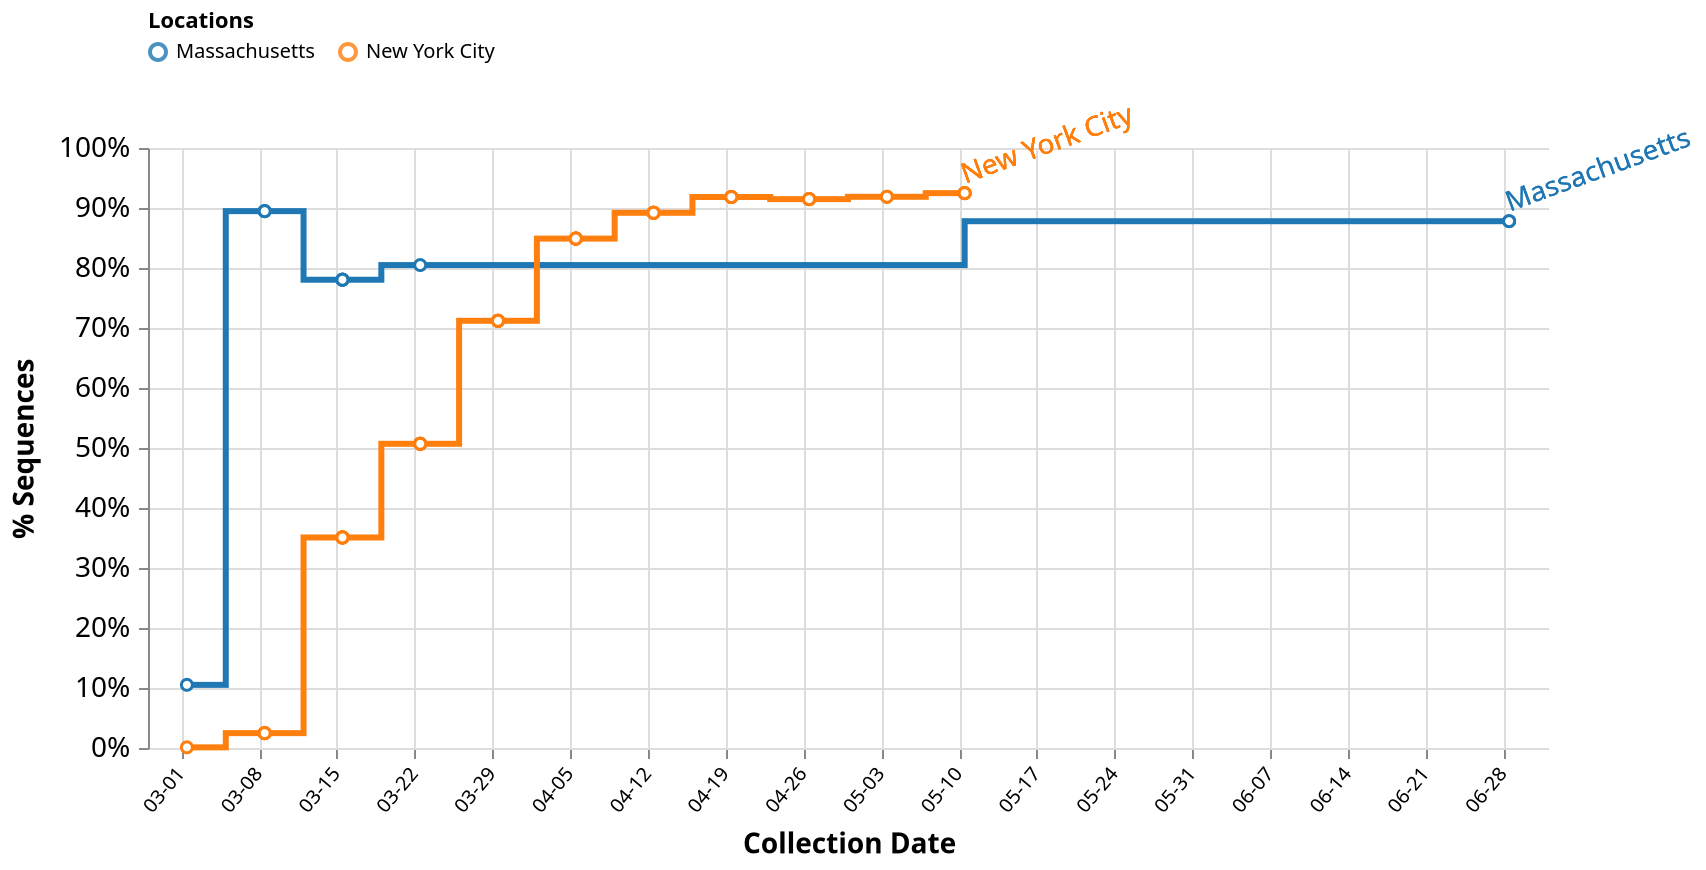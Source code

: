 {
  "$schema": "https://vega.github.io/schema/vega/v5.json",
  "description": "A basic line chart example.",
  "width": 700,
  "height": 300,
  "padding": 5,

  "signals": [
    { "name": "percentages", "value": true },
    { "name": "cumulative", "value": true },
    { "name": "skipFiltering", "value": false },
    { "name": "interpolate", "value": "step" },
    {
      "name": "dateRangeStart",
      "value": 1575158400000,
      "comment": "Along with dateRangeEnd, these are hard limits on the dates shown. May need to update when we hit 2021. Dates are in milliseconds, unix epoch"
    },
    {
      "name": "dateRangeEnd",
      "value": 4070908800000
    },
    {
      "name": "dateBin",
      "value": 604800000,
      "comment": "Binning of observations by date, where date is in milliseconds. Default is 1 day (1000 * 60 * 60 * 24 = 86400000). This should never be less than a day. This is passed to the bin transform of cases_by_date_and_group. (1 week = 604800000)"
    },
    { "name": "cumulativeWindow", "update": "cumulative ? [null, 0] : [0, 0]"},
    { "name": "locationDateCountField", "update": "cumulative ? 'cumulative_location_date_count_agg' : 'location_date_count_agg'" },
    { "name": "yField", "update": "percentages ? 'cases_norm' : 'cases_sum_agg'" },
    { "name": "yLabel", "value": "% Sequences" },
    { "name": "yFormat", "update": "percentages ? '%' : 's'" },
    { "name": "tooltipCountFormat", "update": "percentages ? '.1%' : 'd'" },
    {
      "name": "hoverLocation",
      "value": null,
      "on": [
        {
          "events": {
            "merge": [
              {"markname": "locationlines", "type": "mouseover", "consume": true },
              {"markname": "locationdots", "type": "mouseover", "consume": true },
              {"markname": "locationlabel", "type": "mouseover", "consume": true }
            ]
          },
          "update": "{location: datum.location}",
          "force": true
        },
        {
          "events": {
            "merge": [
              {"markname": "locationlines", "type": "mouseout", "consume": true },
              {"markname": "locationdots", "type": "mouseout", "consume": true },
              {"markname": "locationlabel", "type": "mouseout", "consume": true }
            ]
          },
          "update": "null",
          "force": true
        }
      ]
    },
    {
      "name": "clear",
      "value": true,
      "comment": "If clicking on anything but a grouped bar, then clear the selection (by clearing the 'selection' data object)",
      "on": [
        {
          "events": "mouseup[!event.item]",
          "update": "true",
          "force": true
        }
      ]
    },
    {
      "name": "shift",
      "value": false,
      "comment": "Track whether or not the shift key is pressed. Used to select multiple groups by holding down shift before clicking",
      "on": [
        {
          "events": {
            "merge": [
              { "markname": "locationlines", "type": "click" },
              { "markname": "locationdots", "type": "click" },
              { "markname": "locationlabel", "type": "click" }
            ]
          },
          "update": "event.shiftKey",
          "force": true
        },
        {
          "events": "@legendLabel:click, @legendSymbol:click",
          "update": "{location: datum.value}",
          "force": true
        }
      ]
    },
    {
      "name": "clicked",
      "value": null,
      "comment": "Track clicks on the group bars, for selection purposes",
      "on": [
        {
          "events": {
            "merge": [
              { "markname": "locationlines", "type": "click" },
              { "markname": "locationdots", "type": "click" },
              { "markname": "locationlabel", "type": "click" }
            ]
          },
          "update": "{location: datum.location}",
          "force": true
        },
        {
          "events": "@legendLabel:click, @legendSymbol:click",
          "update": "{location: datum.value}",
          "force": true
        }
      ]
    }
  ],

  "data": [
    {
      "name": "selectedGroups",
      "values": [
        {"group": "S|614|D|G"},
        {"group": "Reference"}
      ]
    },
    {
      "name": "location_data",
      "format": {
        "parse": {
          "location": "string",
          "cases_sum": "number",
          "location_counts": "number",
          "location_date_count": "number",
          "date": "date:'%Q'"
        }
      },
      "values": [{"location":"Massachusetts","date":"1583366400000","group":"S|614|D|G","groupName":"S · D614G","cases_sum":4,"location_counts":41,"location_date_count":5,"cumulative_location_date_count":6},{"location":"Massachusetts","date":"1583452800000","group":"S|614|D|G","groupName":"S · D614G","cases_sum":9,"location_counts":41,"location_date_count":9,"cumulative_location_date_count":15},{"location":"Massachusetts","date":"1583539200000","group":"S|614|D|G","groupName":"S · D614G","cases_sum":2,"location_counts":41,"location_date_count":2,"cumulative_location_date_count":17},{"location":"Massachusetts","date":"1583280000000","group":"S|614|D|G","groupName":"S · D614G","cases_sum":2,"location_counts":41,"location_date_count":2,"cumulative_location_date_count":19},{"location":"Massachusetts","date":"1584144000000","group":"S|614|D|G","groupName":"S · D614G","cases_sum":7,"location_counts":41,"location_date_count":10,"cumulative_location_date_count":29},{"location":"Massachusetts","date":"1584057600000","group":"S|614|D|G","groupName":"S · D614G","cases_sum":1,"location_counts":41,"location_date_count":1,"cumulative_location_date_count":30},{"location":"Massachusetts","date":"1584230400000","group":"S|614|D|G","groupName":"S · D614G","cases_sum":6,"location_counts":41,"location_date_count":6,"cumulative_location_date_count":36},{"location":"Massachusetts","date":"1584662400000","group":"S|614|D|G","groupName":"S · D614G","cases_sum":1,"location_counts":41,"location_date_count":1,"cumulative_location_date_count":37},{"location":"Massachusetts","date":"1593216000000","group":"S|614|D|G","groupName":"S · D614G","cases_sum":2,"location_counts":41,"location_date_count":2,"cumulative_location_date_count":39},{"location":"Massachusetts","date":"1593129600000","group":"S|614|D|G","groupName":"S · D614G","cases_sum":1,"location_counts":41,"location_date_count":1,"cumulative_location_date_count":40},{"location":"Massachusetts","date":"1584403200000","group":"S|614|D|G","groupName":"S · D614G","cases_sum":1,"location_counts":41,"location_date_count":1,"cumulative_location_date_count":41},{"location":"New York City","date":"1584316800000","group":"S|614|D|G","groupName":"S · D614G","cases_sum":46,"location_counts":1023,"location_date_count":52,"cumulative_location_date_count":52},{"location":"New York City","date":"1584403200000","group":"S|614|D|G","groupName":"S · D614G","cases_sum":54,"location_counts":1023,"location_date_count":63,"cumulative_location_date_count":115},{"location":"New York City","date":"1584144000000","group":"S|614|D|G","groupName":"S · D614G","cases_sum":13,"location_counts":1023,"location_date_count":15,"cumulative_location_date_count":130},{"location":"New York City","date":"1584230400000","group":"S|614|D|G","groupName":"S · D614G","cases_sum":36,"location_counts":1023,"location_date_count":37,"cumulative_location_date_count":167},{"location":"New York City","date":"1584489600000","group":"S|614|D|G","groupName":"S · D614G","cases_sum":118,"location_counts":1023,"location_date_count":132,"cumulative_location_date_count":299},{"location":"New York City","date":"1584576000000","group":"S|614|D|G","groupName":"S · D614G","cases_sum":64,"location_counts":1023,"location_date_count":70,"cumulative_location_date_count":369},{"location":"New York City","date":"1583884800000","group":"S|614|D|G","groupName":"S · D614G","cases_sum":3,"location_counts":1023,"location_date_count":5,"cumulative_location_date_count":374},{"location":"New York City","date":"1584057600000","group":"S|614|D|G","groupName":"S · D614G","cases_sum":22,"location_counts":1023,"location_date_count":26,"cumulative_location_date_count":400},{"location":"New York City","date":"1584748800000","group":"S|614|D|G","groupName":"S · D614G","cases_sum":31,"location_counts":1023,"location_date_count":33,"cumulative_location_date_count":433},{"location":"New York City","date":"1584662400000","group":"S|614|D|G","groupName":"S · D614G","cases_sum":54,"location_counts":1023,"location_date_count":60,"cumulative_location_date_count":493},{"location":"New York City","date":"1584835200000","group":"S|614|D|G","groupName":"S · D614G","cases_sum":13,"location_counts":1023,"location_date_count":13,"cumulative_location_date_count":506},{"location":"New York City","date":"1585612800000","group":"S|614|D|G","groupName":"S · D614G","cases_sum":7,"location_counts":1023,"location_date_count":7,"cumulative_location_date_count":513},{"location":"New York City","date":"1585699200000","group":"S|614|D|G","groupName":"S · D614G","cases_sum":69,"location_counts":1023,"location_date_count":71,"cumulative_location_date_count":584},{"location":"New York City","date":"1583625600000","group":"S|614|D|G","groupName":"S · D614G","cases_sum":3,"location_counts":1023,"location_date_count":3,"cumulative_location_date_count":587},{"location":"New York City","date":"1585872000000","group":"S|614|D|G","groupName":"S · D614G","cases_sum":34,"location_counts":1023,"location_date_count":37,"cumulative_location_date_count":624},{"location":"New York City","date":"1583971200000","group":"S|614|D|G","groupName":"S · D614G","cases_sum":14,"location_counts":1023,"location_date_count":16,"cumulative_location_date_count":640},{"location":"New York City","date":"1585526400000","group":"S|614|D|G","groupName":"S · D614G","cases_sum":78,"location_counts":1023,"location_date_count":85,"cumulative_location_date_count":725},{"location":"New York City","date":"1586131200000","group":"S|614|D|G","groupName":"S · D614G","cases_sum":25,"location_counts":1023,"location_date_count":26,"cumulative_location_date_count":751},{"location":"New York City","date":"1586044800000","group":"S|614|D|G","groupName":"S · D614G","cases_sum":20,"location_counts":1023,"location_date_count":20,"cumulative_location_date_count":771},{"location":"New York City","date":"1585785600000","group":"S|614|D|G","groupName":"S · D614G","cases_sum":26,"location_counts":1023,"location_date_count":26,"cumulative_location_date_count":797},{"location":"New York City","date":"1585958400000","group":"S|614|D|G","groupName":"S · D614G","cases_sum":2,"location_counts":1023,"location_date_count":2,"cumulative_location_date_count":799},{"location":"New York City","date":"1586476800000","group":"S|614|D|G","groupName":"S · D614G","cases_sum":13,"location_counts":1023,"location_date_count":13,"cumulative_location_date_count":812},{"location":"New York City","date":"1586304000000","group":"S|614|D|G","groupName":"S · D614G","cases_sum":23,"location_counts":1023,"location_date_count":23,"cumulative_location_date_count":835},{"location":"New York City","date":"1586736000000","group":"S|614|D|G","groupName":"S · D614G","cases_sum":12,"location_counts":1023,"location_date_count":12,"cumulative_location_date_count":847},{"location":"New York City","date":"1586217600000","group":"S|614|D|G","groupName":"S · D614G","cases_sum":7,"location_counts":1023,"location_date_count":7,"cumulative_location_date_count":854},{"location":"New York City","date":"1586390400000","group":"S|614|D|G","groupName":"S · D614G","cases_sum":7,"location_counts":1023,"location_date_count":7,"cumulative_location_date_count":861},{"location":"New York City","date":"1586563200000","group":"S|614|D|G","groupName":"S · D614G","cases_sum":1,"location_counts":1023,"location_date_count":1,"cumulative_location_date_count":862},{"location":"New York City","date":"1586649600000","group":"S|614|D|G","groupName":"S · D614G","cases_sum":1,"location_counts":1023,"location_date_count":1,"cumulative_location_date_count":863},{"location":"New York City","date":"1587513600000","group":"S|614|D|G","groupName":"S · D614G","cases_sum":4,"location_counts":1023,"location_date_count":4,"cumulative_location_date_count":867},{"location":"New York City","date":"1587340800000","group":"S|614|D|G","groupName":"S · D614G","cases_sum":16,"location_counts":1023,"location_date_count":16,"cumulative_location_date_count":883},{"location":"New York City","date":"1586822400000","group":"S|614|D|G","groupName":"S · D614G","cases_sum":2,"location_counts":1023,"location_date_count":2,"cumulative_location_date_count":885},{"location":"New York City","date":"1586995200000","group":"S|614|D|G","groupName":"S · D614G","cases_sum":4,"location_counts":1023,"location_date_count":4,"cumulative_location_date_count":889},{"location":"New York City","date":"1587427200000","group":"S|614|D|G","groupName":"S · D614G","cases_sum":5,"location_counts":1023,"location_date_count":5,"cumulative_location_date_count":894},{"location":"New York City","date":"1586908800000","group":"S|614|D|G","groupName":"S · D614G","cases_sum":7,"location_counts":1023,"location_date_count":7,"cumulative_location_date_count":901},{"location":"New York City","date":"1587686400000","group":"S|614|D|G","groupName":"S · D614G","cases_sum":3,"location_counts":1023,"location_date_count":3,"cumulative_location_date_count":904},{"location":"New York City","date":"1583280000000","group":"S|614|D|G","groupName":"S · D614G","cases_sum":1,"location_counts":1023,"location_date_count":2,"cumulative_location_date_count":906},{"location":"New York City","date":"1583366400000","group":"S|614|D|G","groupName":"S · D614G","cases_sum":1,"location_counts":1023,"location_date_count":1,"cumulative_location_date_count":907},{"location":"New York City","date":"1583712000000","group":"S|614|D|G","groupName":"S · D614G","cases_sum":11,"location_counts":1023,"location_date_count":17,"cumulative_location_date_count":924},{"location":"New York City","date":"1583798400000","group":"S|614|D|G","groupName":"S · D614G","cases_sum":4,"location_counts":1023,"location_date_count":4,"cumulative_location_date_count":929},{"location":"New York City","date":"1585440000000","group":"S|614|D|G","groupName":"S · D614G","cases_sum":8,"location_counts":1023,"location_date_count":8,"cumulative_location_date_count":937},{"location":"New York City","date":"1585008000000","group":"S|614|D|G","groupName":"S · D614G","cases_sum":3,"location_counts":1023,"location_date_count":3,"cumulative_location_date_count":940},{"location":"New York City","date":"1585180800000","group":"S|614|D|G","groupName":"S · D614G","cases_sum":25,"location_counts":1023,"location_date_count":26,"cumulative_location_date_count":966},{"location":"New York City","date":"1585267200000","group":"S|614|D|G","groupName":"S · D614G","cases_sum":18,"location_counts":1023,"location_date_count":18,"cumulative_location_date_count":984},{"location":"New York City","date":"1585094400000","group":"S|614|D|G","groupName":"S · D614G","cases_sum":16,"location_counts":1023,"location_date_count":16,"cumulative_location_date_count":1000},{"location":"New York City","date":"1587772800000","group":"S|614|D|G","groupName":"S · D614G","cases_sum":3,"location_counts":1023,"location_date_count":3,"cumulative_location_date_count":1003},{"location":"New York City","date":"1587081600000","group":"S|614|D|G","groupName":"S · D614G","cases_sum":1,"location_counts":1023,"location_date_count":1,"cumulative_location_date_count":1004},{"location":"New York City","date":"1587945600000","group":"S|614|D|G","groupName":"S · D614G","cases_sum":2,"location_counts":1023,"location_date_count":2,"cumulative_location_date_count":1006},{"location":"New York City","date":"1588464000000","group":"S|614|D|G","groupName":"S · D614G","cases_sum":1,"location_counts":1023,"location_date_count":1,"cumulative_location_date_count":1007},{"location":"New York City","date":"1588896000000","group":"S|614|D|G","groupName":"S · D614G","cases_sum":4,"location_counts":1023,"location_date_count":4,"cumulative_location_date_count":1011},{"location":"New York City","date":"1588204800000","group":"S|614|D|G","groupName":"S · D614G","cases_sum":3,"location_counts":1023,"location_date_count":4,"cumulative_location_date_count":1015},{"location":"New York City","date":"1589068800000","group":"S|614|D|G","groupName":"S · D614G","cases_sum":1,"location_counts":1023,"location_date_count":1,"cumulative_location_date_count":1016},{"location":"New York City","date":"1588032000000","group":"S|614|D|G","groupName":"S · D614G","cases_sum":1,"location_counts":1023,"location_date_count":1,"cumulative_location_date_count":1017},{"location":"New York City","date":"1588982400000","group":"S|614|D|G","groupName":"S · D614G","cases_sum":1,"location_counts":1023,"location_date_count":1,"cumulative_location_date_count":1018},{"location":"New York City","date":"1587859200000","group":"S|614|D|G","groupName":"S · D614G","cases_sum":3,"location_counts":1023,"location_date_count":3,"cumulative_location_date_count":1021},{"location":"New York City","date":"1588809600000","group":"S|614|D|G","groupName":"S · D614G","cases_sum":2,"location_counts":1023,"location_date_count":2,"cumulative_location_date_count":1023}],
      "transform": [
        {
          "type": "filter",
          "expr": "skipFiltering || indata('selectedGroups', 'group', datum.group) || length(data('selectedGroups')) == 0"
        },
        {
          "type": "aggregate",
          "groupby": ["location", "date"],
          "fields": ["cases_sum", "location_date_count", "cumulative_location_date_count", "location_counts"],
          "ops": ["sum", "max", "max", "max"],
          "as": ["cases_sum", "location_date_count", "cumulative_location_date_count", "location_counts"]
        },
        {
          "comment": "Bin observations by date. The width of each bin is determined by the signal dateBin. Since the most detail in the date from GISAID is by day, the bin shouldn't ever be smaller than a day.",
          "type": "bin",
          "field": "date",
          "extent": [
            { "signal": "dateRangeStart" },
            { "signal": "dateRangeEnd" }
          ],
          "step": { "signal": "dateBin" },
          "as": ["day_start", "day_end"]
        },
        {
          "type": "window",
          "sort": { "field": "day_start" },
          "groupby": ["location"],
          "ops": ["sum", "sum", "max"],
          "fields": ["cases_sum", "location_date_count", "cumulative_location_date_count"],
          "as": ["cases_sum_agg", "location_date_count_agg", "cumulative_location_date_count_agg"],
          "frame": { "signal": "cumulativeWindow" }
        },
        {
          "type": "collect",
          "sort": {
            "field": ["location", "day_start"],
            "order": ["ascending", "ascending"]
          }
        },
        {
          "type": "formula",
          "expr": "datum.cases_sum_agg / datum[locationDateCountField]",
          "as": "cases_norm"
        },
        {
          "comment": "Recalculate the day_end from the day_start and dateBin, since the imputation can't work on more than one field at once.",
          "type": "formula",
          "expr": "datum.day_start + dateBin",
          "as": "day_end"
        },
        {
          "type": "formula",
          "expr": "datum.day_start + (dateBin / 2)",
          "as": "day_middle"
        }
      ]
    },
    {
      "name": "selected",
      "comment": "A list of groups that are selected",
      "on": [
        { "trigger": "clear", "remove": true },
        { "trigger": "!shift", "remove": true },
        { "trigger": "!shift && clicked", "insert": "clicked" },
        { "trigger": "shift && clicked", "toggle": "clicked" }
      ]
    }
  ],

  "scales": [
    {
      "name": "xscale",
      "type": "time",
      "range": "width",
      "domain": {
        "fields": [
          {"data": "location_data", "field": "day_start"},
          {"data": "location_data", "field": "day_end"}
        ]
      }
    },
    {
      "name": "yscale",
      "type": "linear",
      "range": "height",
      "nice": true,
      "zero": true,
      "domain": {"data": "location_data", "field": {"signal": "yField"}}
    },
    {
      "name": "color",
      "type": "ordinal",
      "range": {"scheme": "category10"},
      "domain": {"data": "location_data", "field": "location"}
    }
  ],

  "axes": [
    {
      "orient": "bottom", 
      "scale": "xscale",
      "format": "%m-%d",
      "zindex": 0,

      "grid": true,
      "gridScale": "yscale",
      "gridColor": "#DDD",

      "labelAngle": 310,
      "labelAlign": "right",
      "labelBaseline": "middle",
      "labelPadding": 5,

      "title": "Collection Date",
      "titleFontSize": 14,
      "titlePadding": 8
    },
    {
      "orient": "left", 
      "scale": "yscale",
      "format": { "signal": "yFormat" },

      "grid": true,
      "gridScale": "xscale",
      "gridColor": "#DDD",

      "labelFontSize": 14,
      "labelPadding": 4,

      "title": {"signal": "yLabel"},
      "titleFontSize": 14,
      "titlePadding": 10
    }
  ],

  "legends": [
    {
      "stroke": "color",
      "title": "Locations",
      "orient": "top",
      "direction": "vertical",
      "columns": 8,
      "encode": {
        "symbols": {
          "name": "legendSymbol",
          "interactive": true,
          "update": {
            "fill": {"value": "transparent"},
            "strokeWidth": {"value": 2},
            "opacity": [
              {
                "test": "!length(data('selected')) || indata('selected', 'location', datum.value)", 
                "value": 0.8
              },
              {"value": 0.15}
            ],
            "size": {"value": 64}
          }
        },
        "labels": {
          "name": "legendLabel",
          "interactive": true,
          "update": {
            "opacity": [
              {
                "test": "!length(data('selected')) || indata('selected', 'location', datum.value)", 
                "value": 1
              },
              {"value": 0.25}
            ]
          }
        }
      }
    }
  ],

  "marks": [
    {
      "name": "layer0",
      "type": "group",
      "from": {
        "facet": {
          "name": "series",
          "data": "location_data",
          "groupby": "location"
        }
      },
      "data": [
        {
          "name": "label",
          "source": "series",
          "transform": [
            { 
              "type": "joinaggregate", 
              "fields": ["day_middle"],
              "ops": ["max"],
              "as": ["max_day"]
            },
            {
              "type": "filter",
              "expr": "datum.day_middle == datum.max_day"
            }
          ]
        }
      ],
      "marks": [
        {
          "name": "locationlines",
          "type": "line",
          "from": {"data": "series"},
          "encode": {
            "enter": {
              "strokeWidth": {"value": 3},
              "strokeMiterLimit": {"value": 2},
              "strokeCap": {"value": "round"}
            },
            "update": {
              "interpolate": {"signal": "interpolate"},
              "x": {"scale": "xscale", "field": "day_middle"},
              "y": {"scale": "yscale", "field": {"signal": "yField"}},
              "stroke": [
                {
                  "test": "(!length(data('selected')) || indata('selected', 'location', datum.location)) && (datum.cases_sum_agg > 0)",
                  "scale": "color", 
                  "field": "location"
                },
                {"value": "#CCC"}
              ],
              "strokeOpacity": [
                {
                  "test": "hoverLocation && hoverLocation.location == datum.location",
                  "value": 0.6
                },
                {"value": 1.0}
              ],
              "zindex": [
                {
                  "test": "hoverLocation && hoverLocation.location == datum.location",
                  "value": 3
                },
                { "value": 1 }
              ]
            }
          }
        },
        {
          "name": "locationdots",
          "type": "symbol",
          "from": {"data": "series"},
          "encode": {
            "enter": {
              "size": {"value": 30},
              "fill": {"value": "#fff"},
              "strokeWidth": {"value": 1.5}
            },
            "update": {
              "x": {"scale": "xscale", "field": "day_middle"},
              "y": {"scale": "yscale", "field": {"signal": "yField"}},
              "stroke": [
                {
                  "test": "(!length(data('selected')) || indata('selected', 'location', datum.location)) && (datum.cases_sum_agg > 0)",
                  "scale": "color", 
                  "field": "location"
                },
                {"value": "#CCC"}
              ],
              "strokeOpacity": [
                {
                  "test": "hoverLocation && hoverLocation.location == datum.location",
                  "value": 0.6
                },
                {"value": 1.0}
              ],
              "zindex": [
                {
                  "test": "hoverLocation && hoverLocation.location == datum.location",
                  "value": 3
                },
                { "value": 1 }
              ],
              "tooltip": {
                "signal": "{title: datum.location, 'Sequences': format(datum[yField], tooltipCountFormat), 'Total Location Counts': datum.location_counts, 'Collection date': timeFormat(datum.day_start, '%b %d %Y')}"
              }
            }
          }
        },
        {
          "name": "locationlabel",
          "type": "text",
          "from": {"data": "label"},
          "encode": {
            "enter": {
              "dy": {"value": -5},
              "fontSize": {"value": 14},
              "angle": {"value": 340},
              "zindex": {"value": 5}
            },
            "update": {
              "x": {"scale": "xscale", "field": "day_middle", "offset": 2},
              "y": {"scale": "yscale", "field": {"signal": "yField"}},
              "text": {"field": "location"},
              "fill": [
                {
                  "test": "(!length(data('selected')) || indata('selected', 'location', datum.location)) && (datum.cases_sum_agg > 0)",
                  "scale": "color", 
                  "field": "location"
                },
                { "value": "#ccc" }
              ],
              "fillOpacity": [
                {
                  "test": "hoverLocation && hoverLocation.location == datum.location",
                  "value": 0.6
                },
                {"value": 1}
              ]
            }
          }
        }
      ]
    }
  ]
}
